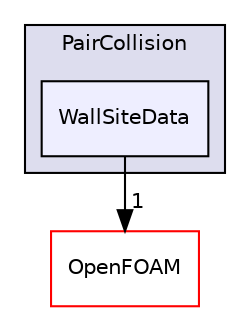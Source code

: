 digraph "src/lagrangian/intermediate/submodels/Kinematic/CollisionModel/PairCollision/WallSiteData" {
  bgcolor=transparent;
  compound=true
  node [ fontsize="10", fontname="Helvetica"];
  edge [ labelfontsize="10", labelfontname="Helvetica"];
  subgraph clusterdir_4348cf8d0fceec2d089699310dcaf53c {
    graph [ bgcolor="#ddddee", pencolor="black", label="PairCollision" fontname="Helvetica", fontsize="10", URL="dir_4348cf8d0fceec2d089699310dcaf53c.html"]
  dir_26631a6883229f153b4baa22fdd14d7b [shape=box, label="WallSiteData", style="filled", fillcolor="#eeeeff", pencolor="black", URL="dir_26631a6883229f153b4baa22fdd14d7b.html"];
  }
  dir_c5473ff19b20e6ec4dfe5c310b3778a8 [shape=box label="OpenFOAM" color="red" URL="dir_c5473ff19b20e6ec4dfe5c310b3778a8.html"];
  dir_26631a6883229f153b4baa22fdd14d7b->dir_c5473ff19b20e6ec4dfe5c310b3778a8 [headlabel="1", labeldistance=1.5 headhref="dir_001509_001887.html"];
}
